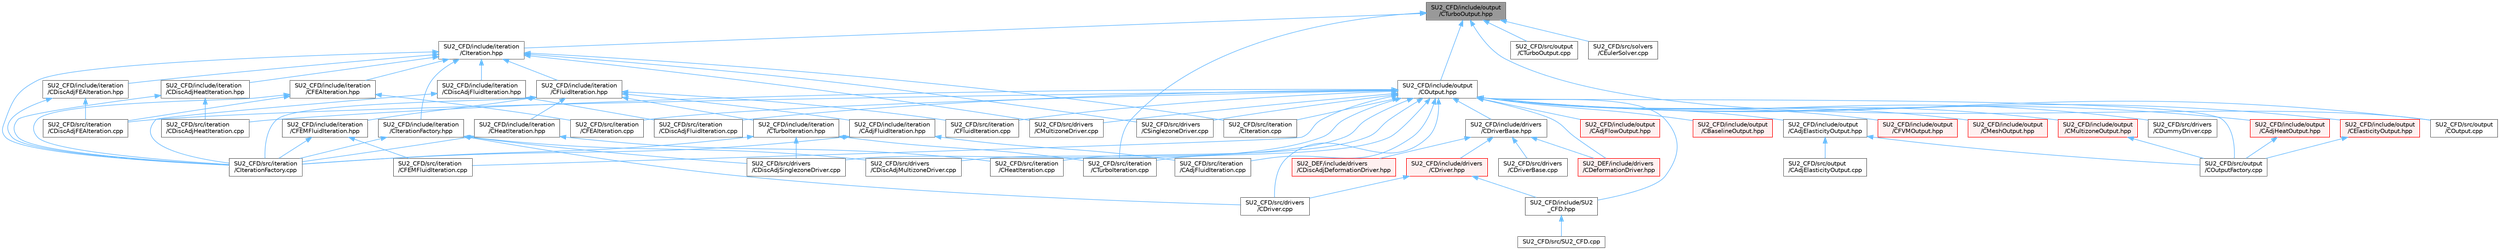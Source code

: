 digraph "SU2_CFD/include/output/CTurboOutput.hpp"
{
 // LATEX_PDF_SIZE
  bgcolor="transparent";
  edge [fontname=Helvetica,fontsize=10,labelfontname=Helvetica,labelfontsize=10];
  node [fontname=Helvetica,fontsize=10,shape=box,height=0.2,width=0.4];
  Node1 [id="Node000001",label="SU2_CFD/include/output\l/CTurboOutput.hpp",height=0.2,width=0.4,color="gray40", fillcolor="grey60", style="filled", fontcolor="black",tooltip="Headers of the Turbomachinery Performance class."];
  Node1 -> Node2 [id="edge1_Node000001_Node000002",dir="back",color="steelblue1",style="solid",tooltip=" "];
  Node2 [id="Node000002",label="SU2_CFD/include/iteration\l/CIteration.hpp",height=0.2,width=0.4,color="grey40", fillcolor="white", style="filled",URL="$CIteration_8hpp.html",tooltip="Headers of the iteration classes used by SU2_CFD. Each CIteration class represents an available physi..."];
  Node2 -> Node3 [id="edge2_Node000002_Node000003",dir="back",color="steelblue1",style="solid",tooltip=" "];
  Node3 [id="Node000003",label="SU2_CFD/include/iteration\l/CDiscAdjFEAIteration.hpp",height=0.2,width=0.4,color="grey40", fillcolor="white", style="filled",URL="$CDiscAdjFEAIteration_8hpp.html",tooltip=" "];
  Node3 -> Node4 [id="edge3_Node000003_Node000004",dir="back",color="steelblue1",style="solid",tooltip=" "];
  Node4 [id="Node000004",label="SU2_CFD/src/iteration\l/CDiscAdjFEAIteration.cpp",height=0.2,width=0.4,color="grey40", fillcolor="white", style="filled",URL="$CDiscAdjFEAIteration_8cpp.html",tooltip="Main subroutines used by SU2_CFD."];
  Node3 -> Node5 [id="edge4_Node000003_Node000005",dir="back",color="steelblue1",style="solid",tooltip=" "];
  Node5 [id="Node000005",label="SU2_CFD/src/iteration\l/CIterationFactory.cpp",height=0.2,width=0.4,color="grey40", fillcolor="white", style="filled",URL="$CIterationFactory_8cpp.html",tooltip=" "];
  Node2 -> Node6 [id="edge5_Node000002_Node000006",dir="back",color="steelblue1",style="solid",tooltip=" "];
  Node6 [id="Node000006",label="SU2_CFD/include/iteration\l/CDiscAdjFluidIteration.hpp",height=0.2,width=0.4,color="grey40", fillcolor="white", style="filled",URL="$CDiscAdjFluidIteration_8hpp.html",tooltip="Headers of the iteration classes used by SU2_CFD. Each CIteration class represents an available physi..."];
  Node6 -> Node7 [id="edge6_Node000006_Node000007",dir="back",color="steelblue1",style="solid",tooltip=" "];
  Node7 [id="Node000007",label="SU2_CFD/src/iteration\l/CDiscAdjFluidIteration.cpp",height=0.2,width=0.4,color="grey40", fillcolor="white", style="filled",URL="$CDiscAdjFluidIteration_8cpp.html",tooltip="Main subroutines used by SU2_CFD."];
  Node6 -> Node5 [id="edge7_Node000006_Node000005",dir="back",color="steelblue1",style="solid",tooltip=" "];
  Node2 -> Node8 [id="edge8_Node000002_Node000008",dir="back",color="steelblue1",style="solid",tooltip=" "];
  Node8 [id="Node000008",label="SU2_CFD/include/iteration\l/CDiscAdjHeatIteration.hpp",height=0.2,width=0.4,color="grey40", fillcolor="white", style="filled",URL="$CDiscAdjHeatIteration_8hpp.html",tooltip="Headers of the iteration classes used by SU2_CFD. Each CIteration class represents an available physi..."];
  Node8 -> Node9 [id="edge9_Node000008_Node000009",dir="back",color="steelblue1",style="solid",tooltip=" "];
  Node9 [id="Node000009",label="SU2_CFD/src/iteration\l/CDiscAdjHeatIteration.cpp",height=0.2,width=0.4,color="grey40", fillcolor="white", style="filled",URL="$CDiscAdjHeatIteration_8cpp.html",tooltip="Main subroutines used by SU2_CFD."];
  Node8 -> Node5 [id="edge10_Node000008_Node000005",dir="back",color="steelblue1",style="solid",tooltip=" "];
  Node2 -> Node10 [id="edge11_Node000002_Node000010",dir="back",color="steelblue1",style="solid",tooltip=" "];
  Node10 [id="Node000010",label="SU2_CFD/include/iteration\l/CFEAIteration.hpp",height=0.2,width=0.4,color="grey40", fillcolor="white", style="filled",URL="$CFEAIteration_8hpp.html",tooltip="Headers of the iteration classes used by SU2_CFD. Each CIteration class represents an available physi..."];
  Node10 -> Node4 [id="edge12_Node000010_Node000004",dir="back",color="steelblue1",style="solid",tooltip=" "];
  Node10 -> Node11 [id="edge13_Node000010_Node000011",dir="back",color="steelblue1",style="solid",tooltip=" "];
  Node11 [id="Node000011",label="SU2_CFD/src/iteration\l/CFEAIteration.cpp",height=0.2,width=0.4,color="grey40", fillcolor="white", style="filled",URL="$CFEAIteration_8cpp.html",tooltip="Main subroutines used by SU2_CFD."];
  Node10 -> Node5 [id="edge14_Node000010_Node000005",dir="back",color="steelblue1",style="solid",tooltip=" "];
  Node2 -> Node12 [id="edge15_Node000002_Node000012",dir="back",color="steelblue1",style="solid",tooltip=" "];
  Node12 [id="Node000012",label="SU2_CFD/include/iteration\l/CFluidIteration.hpp",height=0.2,width=0.4,color="grey40", fillcolor="white", style="filled",URL="$CFluidIteration_8hpp.html",tooltip=" "];
  Node12 -> Node13 [id="edge16_Node000012_Node000013",dir="back",color="steelblue1",style="solid",tooltip=" "];
  Node13 [id="Node000013",label="SU2_CFD/include/iteration\l/CAdjFluidIteration.hpp",height=0.2,width=0.4,color="grey40", fillcolor="white", style="filled",URL="$CAdjFluidIteration_8hpp.html",tooltip="Headers of the iteration classes used by SU2_CFD. Each CIteration class represents an available physi..."];
  Node13 -> Node14 [id="edge17_Node000013_Node000014",dir="back",color="steelblue1",style="solid",tooltip=" "];
  Node14 [id="Node000014",label="SU2_CFD/src/iteration\l/CAdjFluidIteration.cpp",height=0.2,width=0.4,color="grey40", fillcolor="white", style="filled",URL="$CAdjFluidIteration_8cpp.html",tooltip="Main subroutines used by SU2_CFD."];
  Node13 -> Node5 [id="edge18_Node000013_Node000005",dir="back",color="steelblue1",style="solid",tooltip=" "];
  Node12 -> Node15 [id="edge19_Node000012_Node000015",dir="back",color="steelblue1",style="solid",tooltip=" "];
  Node15 [id="Node000015",label="SU2_CFD/include/iteration\l/CFEMFluidIteration.hpp",height=0.2,width=0.4,color="grey40", fillcolor="white", style="filled",URL="$CFEMFluidIteration_8hpp.html",tooltip="Headers of the iteration classes used by SU2_CFD. Each CIteration class represents an available physi..."];
  Node15 -> Node16 [id="edge20_Node000015_Node000016",dir="back",color="steelblue1",style="solid",tooltip=" "];
  Node16 [id="Node000016",label="SU2_CFD/src/iteration\l/CFEMFluidIteration.cpp",height=0.2,width=0.4,color="grey40", fillcolor="white", style="filled",URL="$CFEMFluidIteration_8cpp.html",tooltip="Main subroutines used by SU2_CFD."];
  Node15 -> Node5 [id="edge21_Node000015_Node000005",dir="back",color="steelblue1",style="solid",tooltip=" "];
  Node12 -> Node17 [id="edge22_Node000012_Node000017",dir="back",color="steelblue1",style="solid",tooltip=" "];
  Node17 [id="Node000017",label="SU2_CFD/include/iteration\l/CHeatIteration.hpp",height=0.2,width=0.4,color="grey40", fillcolor="white", style="filled",URL="$CHeatIteration_8hpp.html",tooltip="Headers of the iteration classes used by SU2_CFD. Each CIteration class represents an available physi..."];
  Node17 -> Node18 [id="edge23_Node000017_Node000018",dir="back",color="steelblue1",style="solid",tooltip=" "];
  Node18 [id="Node000018",label="SU2_CFD/src/iteration\l/CHeatIteration.cpp",height=0.2,width=0.4,color="grey40", fillcolor="white", style="filled",URL="$CHeatIteration_8cpp.html",tooltip="Main subroutines used by SU2_CFD."];
  Node17 -> Node5 [id="edge24_Node000017_Node000005",dir="back",color="steelblue1",style="solid",tooltip=" "];
  Node12 -> Node19 [id="edge25_Node000012_Node000019",dir="back",color="steelblue1",style="solid",tooltip=" "];
  Node19 [id="Node000019",label="SU2_CFD/include/iteration\l/CTurboIteration.hpp",height=0.2,width=0.4,color="grey40", fillcolor="white", style="filled",URL="$CTurboIteration_8hpp.html",tooltip="Headers of the iteration classes used by SU2_CFD. Each CIteration class represents an available physi..."];
  Node19 -> Node20 [id="edge26_Node000019_Node000020",dir="back",color="steelblue1",style="solid",tooltip=" "];
  Node20 [id="Node000020",label="SU2_CFD/src/drivers\l/CDiscAdjSinglezoneDriver.cpp",height=0.2,width=0.4,color="grey40", fillcolor="white", style="filled",URL="$CDiscAdjSinglezoneDriver_8cpp.html",tooltip=" "];
  Node19 -> Node5 [id="edge27_Node000019_Node000005",dir="back",color="steelblue1",style="solid",tooltip=" "];
  Node19 -> Node21 [id="edge28_Node000019_Node000021",dir="back",color="steelblue1",style="solid",tooltip=" "];
  Node21 [id="Node000021",label="SU2_CFD/src/iteration\l/CTurboIteration.cpp",height=0.2,width=0.4,color="grey40", fillcolor="white", style="filled",URL="$CTurboIteration_8cpp.html",tooltip="Main subroutines used by SU2_CFD."];
  Node12 -> Node22 [id="edge29_Node000012_Node000022",dir="back",color="steelblue1",style="solid",tooltip=" "];
  Node22 [id="Node000022",label="SU2_CFD/src/iteration\l/CFluidIteration.cpp",height=0.2,width=0.4,color="grey40", fillcolor="white", style="filled",URL="$CFluidIteration_8cpp.html",tooltip="Main subroutines used by SU2_CFD."];
  Node12 -> Node5 [id="edge30_Node000012_Node000005",dir="back",color="steelblue1",style="solid",tooltip=" "];
  Node2 -> Node23 [id="edge31_Node000002_Node000023",dir="back",color="steelblue1",style="solid",tooltip=" "];
  Node23 [id="Node000023",label="SU2_CFD/include/iteration\l/CIterationFactory.hpp",height=0.2,width=0.4,color="grey40", fillcolor="white", style="filled",URL="$CIterationFactory_8hpp.html",tooltip="Headers of the iteration classes used by SU2_CFD. Each CIteration class represents an available physi..."];
  Node23 -> Node24 [id="edge32_Node000023_Node000024",dir="back",color="steelblue1",style="solid",tooltip=" "];
  Node24 [id="Node000024",label="SU2_CFD/src/drivers\l/CDiscAdjMultizoneDriver.cpp",height=0.2,width=0.4,color="grey40", fillcolor="white", style="filled",URL="$CDiscAdjMultizoneDriver_8cpp.html",tooltip="The main subroutines for driving adjoint multi-zone problems."];
  Node23 -> Node20 [id="edge33_Node000023_Node000020",dir="back",color="steelblue1",style="solid",tooltip=" "];
  Node23 -> Node25 [id="edge34_Node000023_Node000025",dir="back",color="steelblue1",style="solid",tooltip=" "];
  Node25 [id="Node000025",label="SU2_CFD/src/drivers\l/CDriver.cpp",height=0.2,width=0.4,color="grey40", fillcolor="white", style="filled",URL="$CDriver_8cpp.html",tooltip="The main subroutines for driving single or multi-zone problems."];
  Node23 -> Node5 [id="edge35_Node000023_Node000005",dir="back",color="steelblue1",style="solid",tooltip=" "];
  Node2 -> Node26 [id="edge36_Node000002_Node000026",dir="back",color="steelblue1",style="solid",tooltip=" "];
  Node26 [id="Node000026",label="SU2_CFD/src/drivers\l/CMultizoneDriver.cpp",height=0.2,width=0.4,color="grey40", fillcolor="white", style="filled",URL="$CMultizoneDriver_8cpp.html",tooltip=" "];
  Node2 -> Node27 [id="edge37_Node000002_Node000027",dir="back",color="steelblue1",style="solid",tooltip=" "];
  Node27 [id="Node000027",label="SU2_CFD/src/drivers\l/CSinglezoneDriver.cpp",height=0.2,width=0.4,color="grey40", fillcolor="white", style="filled",URL="$CSinglezoneDriver_8cpp.html",tooltip=" "];
  Node2 -> Node28 [id="edge38_Node000002_Node000028",dir="back",color="steelblue1",style="solid",tooltip=" "];
  Node28 [id="Node000028",label="SU2_CFD/src/iteration\l/CIteration.cpp",height=0.2,width=0.4,color="grey40", fillcolor="white", style="filled",URL="$CIteration_8cpp.html",tooltip=" "];
  Node2 -> Node5 [id="edge39_Node000002_Node000005",dir="back",color="steelblue1",style="solid",tooltip=" "];
  Node1 -> Node29 [id="edge40_Node000001_Node000029",dir="back",color="steelblue1",style="solid",tooltip=" "];
  Node29 [id="Node000029",label="SU2_CFD/include/output\l/COutput.hpp",height=0.2,width=0.4,color="grey40", fillcolor="white", style="filled",URL="$COutput_8hpp.html",tooltip="Headers of the output class."];
  Node29 -> Node30 [id="edge41_Node000029_Node000030",dir="back",color="steelblue1",style="solid",tooltip=" "];
  Node30 [id="Node000030",label="SU2_CFD/include/SU2\l_CFD.hpp",height=0.2,width=0.4,color="grey40", fillcolor="white", style="filled",URL="$SU2__CFD_8hpp.html",tooltip="Headers of the main subroutines of the code SU2_CFD. The subroutines and functions are in the SU2_CFD..."];
  Node30 -> Node31 [id="edge42_Node000030_Node000031",dir="back",color="steelblue1",style="solid",tooltip=" "];
  Node31 [id="Node000031",label="SU2_CFD/src/SU2_CFD.cpp",height=0.2,width=0.4,color="grey40", fillcolor="white", style="filled",URL="$SU2__CFD_8cpp.html",tooltip="Main file of the SU2 Computational Fluid Dynamics code."];
  Node29 -> Node32 [id="edge43_Node000029_Node000032",dir="back",color="steelblue1",style="solid",tooltip=" "];
  Node32 [id="Node000032",label="SU2_CFD/include/drivers\l/CDriverBase.hpp",height=0.2,width=0.4,color="grey40", fillcolor="white", style="filled",URL="$CDriverBase_8hpp.html",tooltip="Base class for all drivers."];
  Node32 -> Node33 [id="edge44_Node000032_Node000033",dir="back",color="steelblue1",style="solid",tooltip=" "];
  Node33 [id="Node000033",label="SU2_CFD/include/drivers\l/CDriver.hpp",height=0.2,width=0.4,color="red", fillcolor="#FFF0F0", style="filled",URL="$CDriver_8hpp.html",tooltip="Headers of the main subroutines for driving single or multi-zone problems. The subroutines and functi..."];
  Node33 -> Node30 [id="edge45_Node000033_Node000030",dir="back",color="steelblue1",style="solid",tooltip=" "];
  Node33 -> Node25 [id="edge46_Node000033_Node000025",dir="back",color="steelblue1",style="solid",tooltip=" "];
  Node32 -> Node41 [id="edge47_Node000032_Node000041",dir="back",color="steelblue1",style="solid",tooltip=" "];
  Node41 [id="Node000041",label="SU2_CFD/src/drivers\l/CDriverBase.cpp",height=0.2,width=0.4,color="grey40", fillcolor="white", style="filled",URL="$CDriverBase_8cpp.html",tooltip=" "];
  Node32 -> Node42 [id="edge48_Node000032_Node000042",dir="back",color="steelblue1",style="solid",tooltip=" "];
  Node42 [id="Node000042",label="SU2_DEF/include/drivers\l/CDeformationDriver.hpp",height=0.2,width=0.4,color="red", fillcolor="#FFF0F0", style="filled",URL="$CDeformationDriver_8hpp.html",tooltip="Headers of the main subroutines for driving the mesh deformation."];
  Node32 -> Node45 [id="edge49_Node000032_Node000045",dir="back",color="steelblue1",style="solid",tooltip=" "];
  Node45 [id="Node000045",label="SU2_DEF/include/drivers\l/CDiscAdjDeformationDriver.hpp",height=0.2,width=0.4,color="red", fillcolor="#FFF0F0", style="filled",URL="$CDiscAdjDeformationDriver_8hpp.html",tooltip="Headers of the main subroutines for driving the projection of sensitivities."];
  Node29 -> Node48 [id="edge50_Node000029_Node000048",dir="back",color="steelblue1",style="solid",tooltip=" "];
  Node48 [id="Node000048",label="SU2_CFD/include/output\l/CAdjElasticityOutput.hpp",height=0.2,width=0.4,color="grey40", fillcolor="white", style="filled",URL="$CAdjElasticityOutput_8hpp.html",tooltip="Headers of the adjoint elasticity output class."];
  Node48 -> Node49 [id="edge51_Node000048_Node000049",dir="back",color="steelblue1",style="solid",tooltip=" "];
  Node49 [id="Node000049",label="SU2_CFD/src/output\l/CAdjElasticityOutput.cpp",height=0.2,width=0.4,color="grey40", fillcolor="white", style="filled",URL="$CAdjElasticityOutput_8cpp.html",tooltip="Main subroutines for elasticity discrete adjoint output."];
  Node48 -> Node50 [id="edge52_Node000048_Node000050",dir="back",color="steelblue1",style="solid",tooltip=" "];
  Node50 [id="Node000050",label="SU2_CFD/src/output\l/COutputFactory.cpp",height=0.2,width=0.4,color="grey40", fillcolor="white", style="filled",URL="$COutputFactory_8cpp.html",tooltip="Main subroutines for output solver information."];
  Node29 -> Node51 [id="edge53_Node000029_Node000051",dir="back",color="steelblue1",style="solid",tooltip=" "];
  Node51 [id="Node000051",label="SU2_CFD/include/output\l/CAdjFlowOutput.hpp",height=0.2,width=0.4,color="red", fillcolor="#FFF0F0", style="filled",URL="$CAdjFlowOutput_8hpp.html",tooltip="Headers of the adjoint flow output."];
  Node29 -> Node57 [id="edge54_Node000029_Node000057",dir="back",color="steelblue1",style="solid",tooltip=" "];
  Node57 [id="Node000057",label="SU2_CFD/include/output\l/CAdjHeatOutput.hpp",height=0.2,width=0.4,color="red", fillcolor="#FFF0F0", style="filled",URL="$CAdjHeatOutput_8hpp.html",tooltip="Headers of the adjoint heat output."];
  Node57 -> Node50 [id="edge55_Node000057_Node000050",dir="back",color="steelblue1",style="solid",tooltip=" "];
  Node29 -> Node59 [id="edge56_Node000029_Node000059",dir="back",color="steelblue1",style="solid",tooltip=" "];
  Node59 [id="Node000059",label="SU2_CFD/include/output\l/CBaselineOutput.hpp",height=0.2,width=0.4,color="red", fillcolor="#FFF0F0", style="filled",URL="$CBaselineOutput_8hpp.html",tooltip="Headers of the baseline output."];
  Node29 -> Node63 [id="edge57_Node000029_Node000063",dir="back",color="steelblue1",style="solid",tooltip=" "];
  Node63 [id="Node000063",label="SU2_CFD/include/output\l/CElasticityOutput.hpp",height=0.2,width=0.4,color="red", fillcolor="#FFF0F0", style="filled",URL="$CElasticityOutput_8hpp.html",tooltip="Headers of the elasticity output."];
  Node63 -> Node50 [id="edge58_Node000063_Node000050",dir="back",color="steelblue1",style="solid",tooltip=" "];
  Node29 -> Node65 [id="edge59_Node000029_Node000065",dir="back",color="steelblue1",style="solid",tooltip=" "];
  Node65 [id="Node000065",label="SU2_CFD/include/output\l/CFVMOutput.hpp",height=0.2,width=0.4,color="red", fillcolor="#FFF0F0", style="filled",URL="$CFVMOutput_8hpp.html",tooltip="Headers of the Finite Volume Method output."];
  Node29 -> Node79 [id="edge60_Node000029_Node000079",dir="back",color="steelblue1",style="solid",tooltip=" "];
  Node79 [id="Node000079",label="SU2_CFD/include/output\l/CMeshOutput.hpp",height=0.2,width=0.4,color="red", fillcolor="#FFF0F0", style="filled",URL="$CMeshOutput_8hpp.html",tooltip="Headers of the mesh output."];
  Node29 -> Node81 [id="edge61_Node000029_Node000081",dir="back",color="steelblue1",style="solid",tooltip=" "];
  Node81 [id="Node000081",label="SU2_CFD/include/output\l/CMultizoneOutput.hpp",height=0.2,width=0.4,color="red", fillcolor="#FFF0F0", style="filled",URL="$CMultizoneOutput_8hpp.html",tooltip="Headers of the main subroutines for screen and history output in multizone problems."];
  Node81 -> Node50 [id="edge62_Node000081_Node000050",dir="back",color="steelblue1",style="solid",tooltip=" "];
  Node29 -> Node24 [id="edge63_Node000029_Node000024",dir="back",color="steelblue1",style="solid",tooltip=" "];
  Node29 -> Node20 [id="edge64_Node000029_Node000020",dir="back",color="steelblue1",style="solid",tooltip=" "];
  Node29 -> Node25 [id="edge65_Node000029_Node000025",dir="back",color="steelblue1",style="solid",tooltip=" "];
  Node29 -> Node35 [id="edge66_Node000029_Node000035",dir="back",color="steelblue1",style="solid",tooltip=" "];
  Node35 [id="Node000035",label="SU2_CFD/src/drivers\l/CDummyDriver.cpp",height=0.2,width=0.4,color="grey40", fillcolor="white", style="filled",URL="$CDummyDriver_8cpp.html",tooltip="Dummy driver class for running the preprocessing without geometry preprocessing."];
  Node29 -> Node26 [id="edge67_Node000029_Node000026",dir="back",color="steelblue1",style="solid",tooltip=" "];
  Node29 -> Node27 [id="edge68_Node000029_Node000027",dir="back",color="steelblue1",style="solid",tooltip=" "];
  Node29 -> Node14 [id="edge69_Node000029_Node000014",dir="back",color="steelblue1",style="solid",tooltip=" "];
  Node29 -> Node4 [id="edge70_Node000029_Node000004",dir="back",color="steelblue1",style="solid",tooltip=" "];
  Node29 -> Node7 [id="edge71_Node000029_Node000007",dir="back",color="steelblue1",style="solid",tooltip=" "];
  Node29 -> Node9 [id="edge72_Node000029_Node000009",dir="back",color="steelblue1",style="solid",tooltip=" "];
  Node29 -> Node11 [id="edge73_Node000029_Node000011",dir="back",color="steelblue1",style="solid",tooltip=" "];
  Node29 -> Node16 [id="edge74_Node000029_Node000016",dir="back",color="steelblue1",style="solid",tooltip=" "];
  Node29 -> Node22 [id="edge75_Node000029_Node000022",dir="back",color="steelblue1",style="solid",tooltip=" "];
  Node29 -> Node18 [id="edge76_Node000029_Node000018",dir="back",color="steelblue1",style="solid",tooltip=" "];
  Node29 -> Node28 [id="edge77_Node000029_Node000028",dir="back",color="steelblue1",style="solid",tooltip=" "];
  Node29 -> Node21 [id="edge78_Node000029_Node000021",dir="back",color="steelblue1",style="solid",tooltip=" "];
  Node29 -> Node83 [id="edge79_Node000029_Node000083",dir="back",color="steelblue1",style="solid",tooltip=" "];
  Node83 [id="Node000083",label="SU2_CFD/src/output\l/COutput.cpp",height=0.2,width=0.4,color="grey40", fillcolor="white", style="filled",URL="$COutput_8cpp.html",tooltip="Main subroutines for output solver information."];
  Node29 -> Node50 [id="edge80_Node000029_Node000050",dir="back",color="steelblue1",style="solid",tooltip=" "];
  Node29 -> Node42 [id="edge81_Node000029_Node000042",dir="back",color="steelblue1",style="solid",tooltip=" "];
  Node1 -> Node21 [id="edge82_Node000001_Node000021",dir="back",color="steelblue1",style="solid",tooltip=" "];
  Node1 -> Node83 [id="edge83_Node000001_Node000083",dir="back",color="steelblue1",style="solid",tooltip=" "];
  Node1 -> Node84 [id="edge84_Node000001_Node000084",dir="back",color="steelblue1",style="solid",tooltip=" "];
  Node84 [id="Node000084",label="SU2_CFD/src/output\l/CTurboOutput.cpp",height=0.2,width=0.4,color="grey40", fillcolor="white", style="filled",URL="$CTurboOutput_8cpp.html",tooltip="Source of the Turbomachinery Performance class."];
  Node1 -> Node85 [id="edge85_Node000001_Node000085",dir="back",color="steelblue1",style="solid",tooltip=" "];
  Node85 [id="Node000085",label="SU2_CFD/src/solvers\l/CEulerSolver.cpp",height=0.2,width=0.4,color="grey40", fillcolor="white", style="filled",URL="$CEulerSolver_8cpp.html",tooltip="Main subroutines for solving Finite-Volume Euler flow problems."];
}

